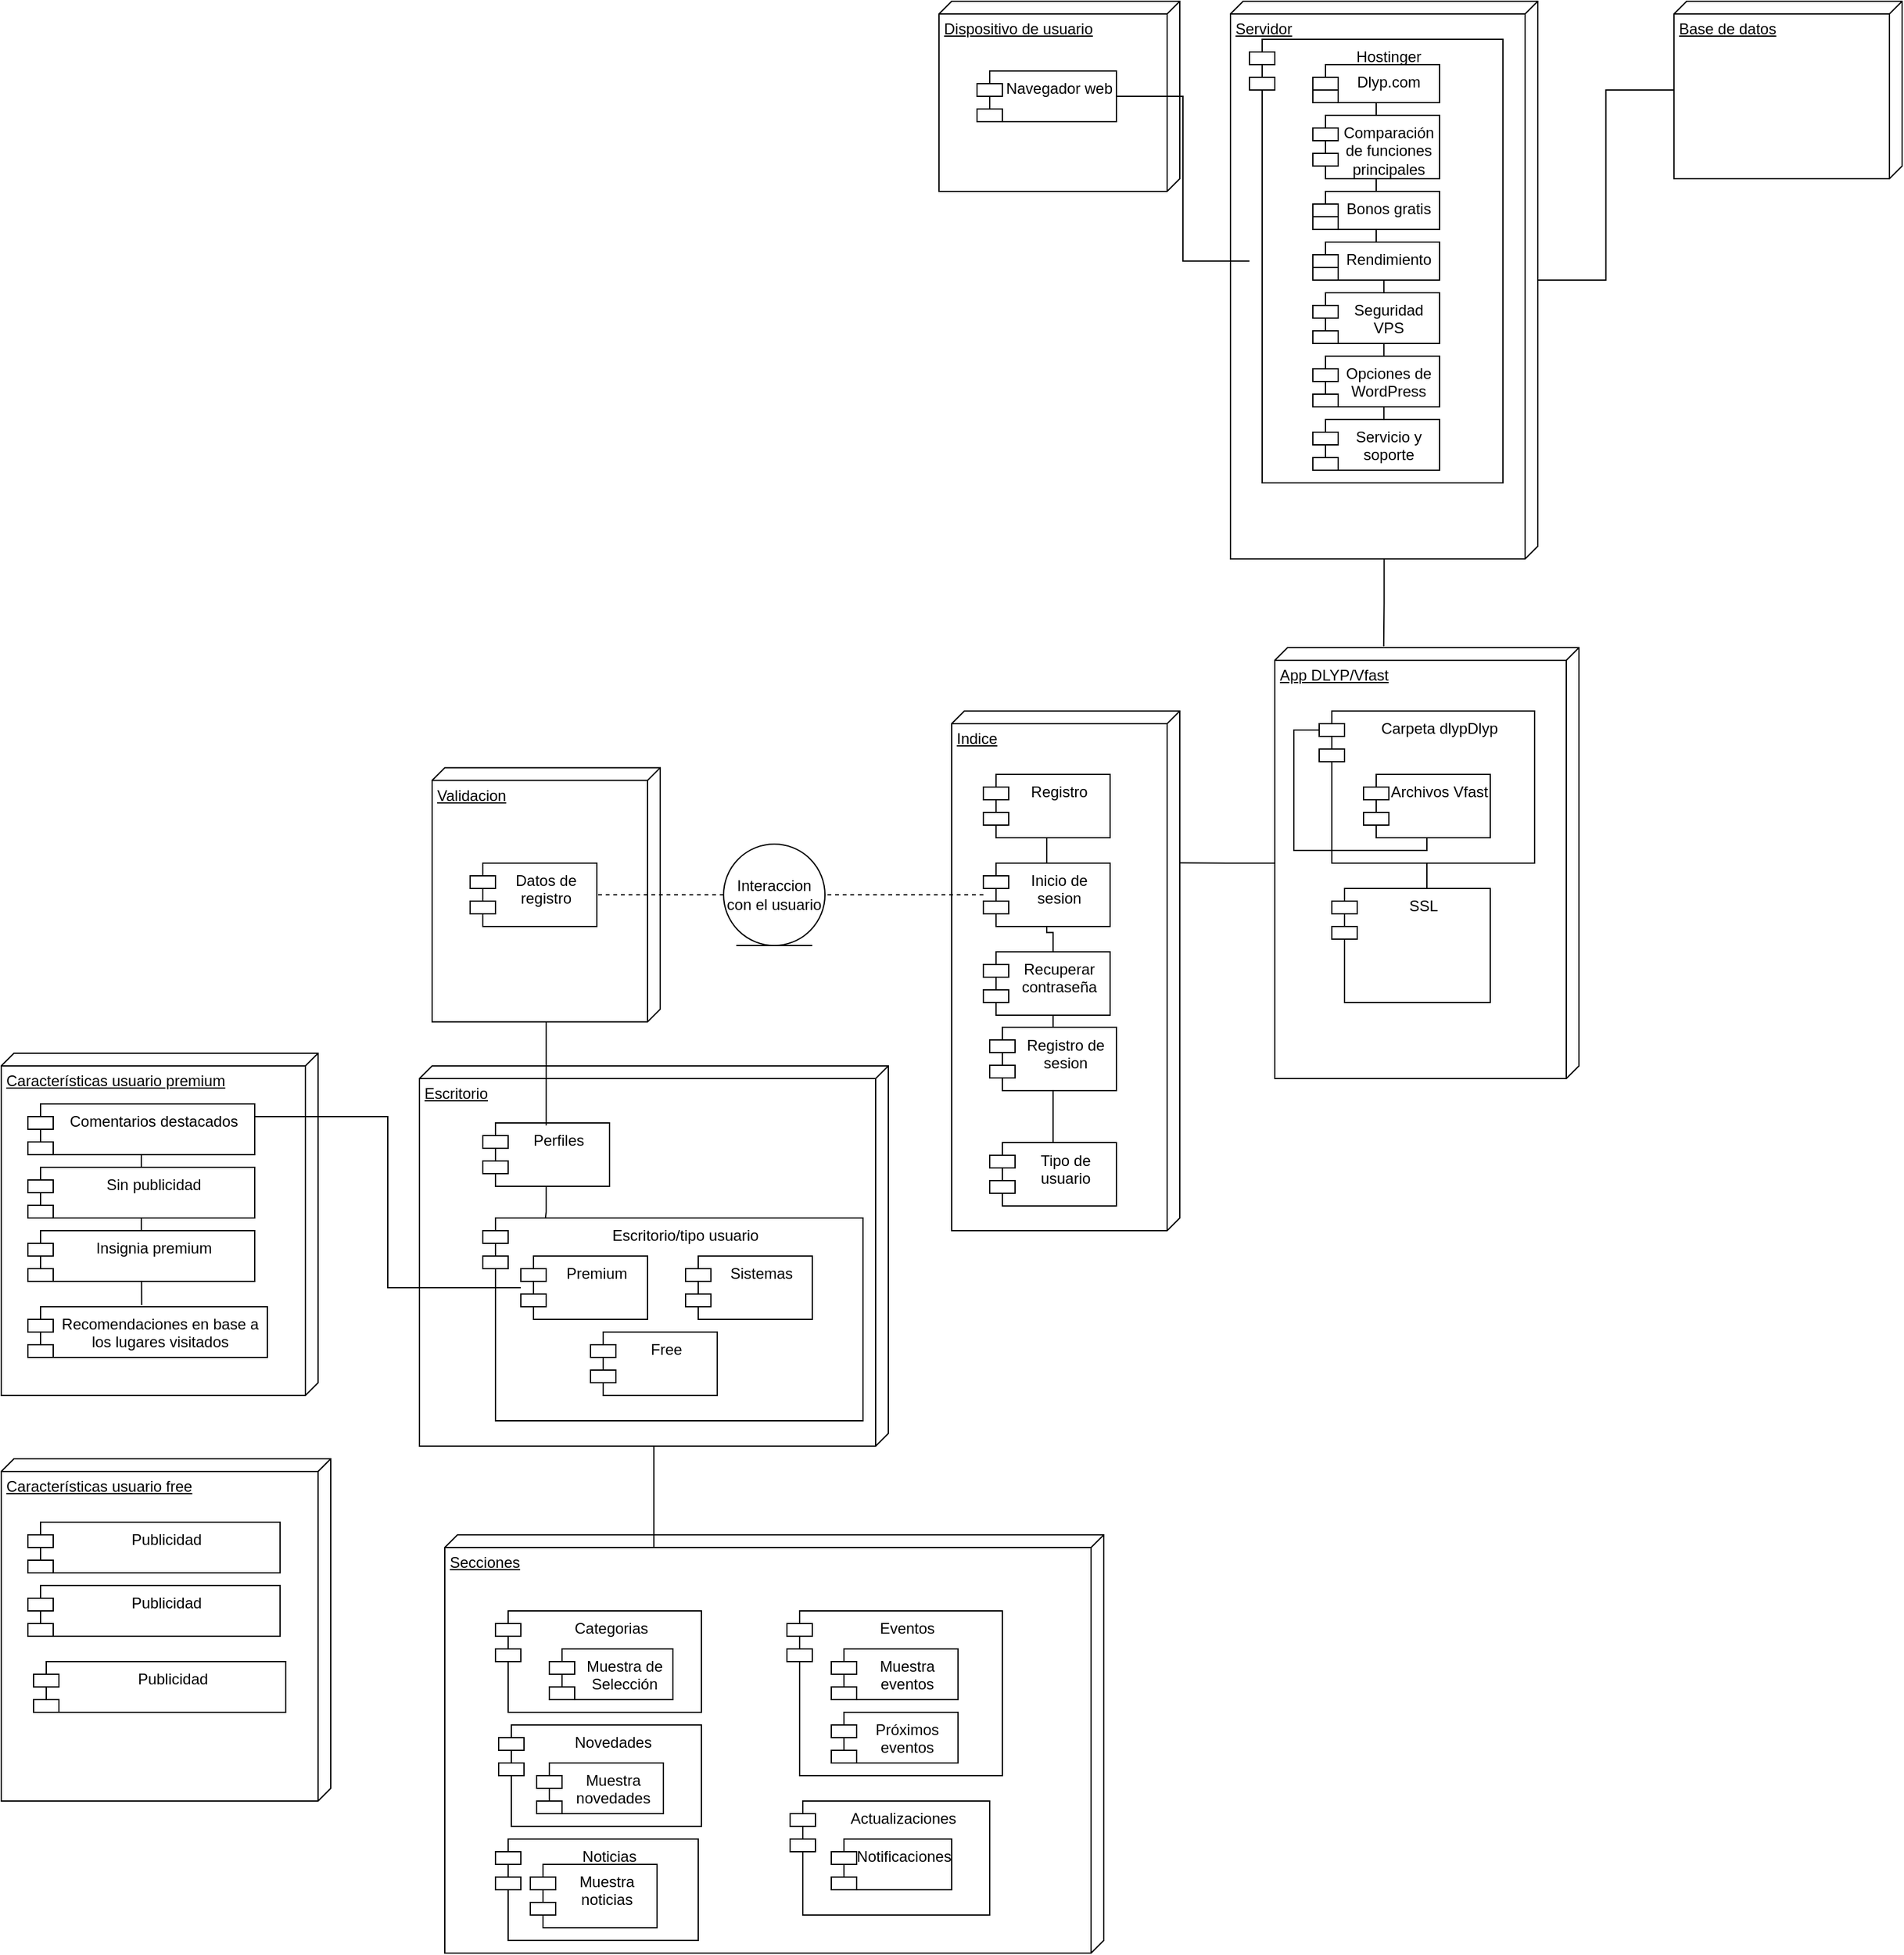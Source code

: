 <mxfile version="21.3.2" type="github">
  <diagram name="Página-1" id="3i2K3xkIehEM66V3X_Wy">
    <mxGraphModel dx="1583" dy="705" grid="1" gridSize="10" guides="1" tooltips="1" connect="1" arrows="1" fold="1" page="1" pageScale="1" pageWidth="827" pageHeight="1169" math="0" shadow="0">
      <root>
        <mxCell id="0" />
        <mxCell id="1" parent="0" />
        <mxCell id="C29-kDK0XGBZSdxe1Mio-79" value="Características usuario premium" style="verticalAlign=top;align=left;spacingTop=8;spacingLeft=2;spacingRight=12;shape=cube;size=10;direction=south;fontStyle=4;html=1;whiteSpace=wrap;" parent="1" vertex="1">
          <mxGeometry x="-710" y="840" width="250" height="270" as="geometry" />
        </mxCell>
        <mxCell id="C29-kDK0XGBZSdxe1Mio-63" value="Secciones&lt;br&gt;" style="verticalAlign=top;align=left;spacingTop=8;spacingLeft=2;spacingRight=12;shape=cube;size=10;direction=south;fontStyle=4;html=1;whiteSpace=wrap;" parent="1" vertex="1">
          <mxGeometry x="-360" y="1220" width="520" height="330" as="geometry" />
        </mxCell>
        <mxCell id="C29-kDK0XGBZSdxe1Mio-62" style="edgeStyle=orthogonalEdgeStyle;rounded=0;orthogonalLoop=1;jettySize=auto;html=1;endArrow=none;endFill=0;" parent="1" source="C29-kDK0XGBZSdxe1Mio-40" edge="1">
          <mxGeometry relative="1" as="geometry">
            <mxPoint x="-195" y="1230" as="targetPoint" />
          </mxGeometry>
        </mxCell>
        <mxCell id="C29-kDK0XGBZSdxe1Mio-40" value="Escritorio&lt;br&gt;" style="verticalAlign=top;align=left;spacingTop=8;spacingLeft=2;spacingRight=12;shape=cube;size=10;direction=south;fontStyle=4;html=1;whiteSpace=wrap;" parent="1" vertex="1">
          <mxGeometry x="-380" y="850" width="370" height="300" as="geometry" />
        </mxCell>
        <mxCell id="C29-kDK0XGBZSdxe1Mio-34" value="Validacion&lt;br&gt;" style="verticalAlign=top;align=left;spacingTop=8;spacingLeft=2;spacingRight=12;shape=cube;size=10;direction=south;fontStyle=4;html=1;whiteSpace=wrap;" parent="1" vertex="1">
          <mxGeometry x="-370" y="614.75" width="180" height="200.5" as="geometry" />
        </mxCell>
        <mxCell id="C29-kDK0XGBZSdxe1Mio-31" style="edgeStyle=orthogonalEdgeStyle;rounded=0;orthogonalLoop=1;jettySize=auto;html=1;endArrow=none;endFill=0;entryX=0.292;entryY=0.006;entryDx=0;entryDy=0;entryPerimeter=0;" parent="1" source="C29-kDK0XGBZSdxe1Mio-14" target="C29-kDK0XGBZSdxe1Mio-20" edge="1">
          <mxGeometry relative="1" as="geometry" />
        </mxCell>
        <mxCell id="C29-kDK0XGBZSdxe1Mio-14" value="App DLYP/Vfast" style="verticalAlign=top;align=left;spacingTop=8;spacingLeft=2;spacingRight=12;shape=cube;size=10;direction=south;fontStyle=4;html=1;whiteSpace=wrap;" parent="1" vertex="1">
          <mxGeometry x="295" y="520" width="240" height="340" as="geometry" />
        </mxCell>
        <mxCell id="C29-kDK0XGBZSdxe1Mio-54" style="edgeStyle=orthogonalEdgeStyle;rounded=0;orthogonalLoop=1;jettySize=auto;html=1;entryX=-0.003;entryY=0.642;entryDx=0;entryDy=0;entryPerimeter=0;endArrow=none;endFill=0;" parent="1" source="C29-kDK0XGBZSdxe1Mio-11" target="C29-kDK0XGBZSdxe1Mio-14" edge="1">
          <mxGeometry relative="1" as="geometry" />
        </mxCell>
        <mxCell id="C29-kDK0XGBZSdxe1Mio-11" value="Servidor&lt;br&gt;" style="verticalAlign=top;align=left;spacingTop=8;spacingLeft=2;spacingRight=12;shape=cube;size=10;direction=south;fontStyle=4;html=1;whiteSpace=wrap;" parent="1" vertex="1">
          <mxGeometry x="260" y="10" width="242.5" height="440" as="geometry" />
        </mxCell>
        <mxCell id="C29-kDK0XGBZSdxe1Mio-8" value="Dispositivo de usuario" style="verticalAlign=top;align=left;spacingTop=8;spacingLeft=2;spacingRight=12;shape=cube;size=10;direction=south;fontStyle=4;html=1;whiteSpace=wrap;" parent="1" vertex="1">
          <mxGeometry x="30" y="10" width="190" height="150" as="geometry" />
        </mxCell>
        <mxCell id="C29-kDK0XGBZSdxe1Mio-9" style="edgeStyle=orthogonalEdgeStyle;rounded=0;orthogonalLoop=1;jettySize=auto;html=1;endArrow=none;endFill=0;" parent="1" source="C29-kDK0XGBZSdxe1Mio-7" target="C29-kDK0XGBZSdxe1Mio-10" edge="1">
          <mxGeometry relative="1" as="geometry">
            <mxPoint x="330" y="85" as="targetPoint" />
          </mxGeometry>
        </mxCell>
        <mxCell id="C29-kDK0XGBZSdxe1Mio-7" value="Navegador web" style="shape=module;align=left;spacingLeft=20;align=center;verticalAlign=top;whiteSpace=wrap;html=1;" parent="1" vertex="1">
          <mxGeometry x="60" y="65" width="110" height="40" as="geometry" />
        </mxCell>
        <mxCell id="C29-kDK0XGBZSdxe1Mio-10" value="Hostinger&lt;br&gt;" style="shape=module;align=left;spacingLeft=20;align=center;verticalAlign=top;whiteSpace=wrap;html=1;" parent="1" vertex="1">
          <mxGeometry x="275" y="40" width="200" height="350" as="geometry" />
        </mxCell>
        <mxCell id="C29-kDK0XGBZSdxe1Mio-42" value="" style="edgeStyle=orthogonalEdgeStyle;rounded=0;orthogonalLoop=1;jettySize=auto;html=1;endArrow=none;endFill=0;" parent="1" source="C29-kDK0XGBZSdxe1Mio-12" target="C29-kDK0XGBZSdxe1Mio-11" edge="1">
          <mxGeometry relative="1" as="geometry" />
        </mxCell>
        <mxCell id="C29-kDK0XGBZSdxe1Mio-12" value="Base de datos" style="verticalAlign=top;align=left;spacingTop=8;spacingLeft=2;spacingRight=12;shape=cube;size=10;direction=south;fontStyle=4;html=1;whiteSpace=wrap;" parent="1" vertex="1">
          <mxGeometry x="610" y="10" width="180" height="140" as="geometry" />
        </mxCell>
        <mxCell id="C29-kDK0XGBZSdxe1Mio-21" style="edgeStyle=orthogonalEdgeStyle;rounded=0;orthogonalLoop=1;jettySize=auto;html=1;entryX=0.614;entryY=0;entryDx=0;entryDy=0;entryPerimeter=0;endArrow=none;endFill=0;" parent="1" source="C29-kDK0XGBZSdxe1Mio-15" target="C29-kDK0XGBZSdxe1Mio-19" edge="1">
          <mxGeometry relative="1" as="geometry" />
        </mxCell>
        <mxCell id="C29-kDK0XGBZSdxe1Mio-15" value="Carpeta dlypDlyp" style="shape=module;align=left;spacingLeft=20;align=center;verticalAlign=top;whiteSpace=wrap;html=1;" parent="1" vertex="1">
          <mxGeometry x="330" y="570" width="170" height="120" as="geometry" />
        </mxCell>
        <mxCell id="C29-kDK0XGBZSdxe1Mio-22" style="edgeStyle=orthogonalEdgeStyle;rounded=0;orthogonalLoop=1;jettySize=auto;html=1;entryX=0;entryY=0;entryDx=0;entryDy=15;entryPerimeter=0;endArrow=none;endFill=0;" parent="1" source="C29-kDK0XGBZSdxe1Mio-17" target="C29-kDK0XGBZSdxe1Mio-15" edge="1">
          <mxGeometry relative="1" as="geometry">
            <Array as="points">
              <mxPoint x="415" y="680" />
              <mxPoint x="310" y="680" />
              <mxPoint x="310" y="585" />
            </Array>
          </mxGeometry>
        </mxCell>
        <mxCell id="C29-kDK0XGBZSdxe1Mio-17" value="Archivos Vfast" style="shape=module;align=left;spacingLeft=20;align=center;verticalAlign=top;whiteSpace=wrap;html=1;" parent="1" vertex="1">
          <mxGeometry x="365" y="620" width="100" height="50" as="geometry" />
        </mxCell>
        <mxCell id="C29-kDK0XGBZSdxe1Mio-19" value="SSL" style="shape=module;align=left;spacingLeft=20;align=center;verticalAlign=top;whiteSpace=wrap;html=1;" parent="1" vertex="1">
          <mxGeometry x="340" y="710" width="125" height="90" as="geometry" />
        </mxCell>
        <mxCell id="C29-kDK0XGBZSdxe1Mio-20" value="Indice&lt;br&gt;" style="verticalAlign=top;align=left;spacingTop=8;spacingLeft=2;spacingRight=12;shape=cube;size=10;direction=south;fontStyle=4;html=1;whiteSpace=wrap;" parent="1" vertex="1">
          <mxGeometry x="40" y="570" width="180" height="410" as="geometry" />
        </mxCell>
        <mxCell id="C29-kDK0XGBZSdxe1Mio-30" style="edgeStyle=orthogonalEdgeStyle;rounded=0;orthogonalLoop=1;jettySize=auto;html=1;endArrow=none;endFill=0;" parent="1" source="C29-kDK0XGBZSdxe1Mio-24" target="C29-kDK0XGBZSdxe1Mio-29" edge="1">
          <mxGeometry relative="1" as="geometry" />
        </mxCell>
        <mxCell id="C29-kDK0XGBZSdxe1Mio-23" value="Registro" style="shape=module;align=left;spacingLeft=20;align=center;verticalAlign=top;whiteSpace=wrap;html=1;" parent="1" vertex="1">
          <mxGeometry x="65" y="620" width="100" height="50" as="geometry" />
        </mxCell>
        <mxCell id="C29-kDK0XGBZSdxe1Mio-33" style="edgeStyle=orthogonalEdgeStyle;rounded=0;orthogonalLoop=1;jettySize=auto;html=1;endArrow=none;endFill=0;dashed=1;entryX=1;entryY=0.5;entryDx=0;entryDy=0;" parent="1" source="C29-kDK0XGBZSdxe1Mio-35" target="C29-kDK0XGBZSdxe1Mio-37" edge="1">
          <mxGeometry relative="1" as="geometry">
            <mxPoint x="-90" y="859.5" as="targetPoint" />
          </mxGeometry>
        </mxCell>
        <mxCell id="C29-kDK0XGBZSdxe1Mio-29" value="Tipo de usuario" style="shape=module;align=left;spacingLeft=20;align=center;verticalAlign=top;whiteSpace=wrap;html=1;" parent="1" vertex="1">
          <mxGeometry x="70" y="910.5" width="100" height="50" as="geometry" />
        </mxCell>
        <mxCell id="C29-kDK0XGBZSdxe1Mio-36" value="" style="edgeStyle=orthogonalEdgeStyle;rounded=0;orthogonalLoop=1;jettySize=auto;html=1;endArrow=none;endFill=0;dashed=1;" parent="1" source="C29-kDK0XGBZSdxe1Mio-28" target="C29-kDK0XGBZSdxe1Mio-35" edge="1">
          <mxGeometry relative="1" as="geometry">
            <mxPoint x="-170" y="860" as="targetPoint" />
            <mxPoint x="65" y="860" as="sourcePoint" />
          </mxGeometry>
        </mxCell>
        <mxCell id="C29-kDK0XGBZSdxe1Mio-35" value="Interaccion con el usuario" style="ellipse;shape=umlEntity;whiteSpace=wrap;html=1;" parent="1" vertex="1">
          <mxGeometry x="-140" y="675" width="80" height="80" as="geometry" />
        </mxCell>
        <mxCell id="C29-kDK0XGBZSdxe1Mio-37" value="Datos de registro&lt;br&gt;" style="shape=module;align=left;spacingLeft=20;align=center;verticalAlign=top;whiteSpace=wrap;html=1;" parent="1" vertex="1">
          <mxGeometry x="-340" y="690" width="100" height="50" as="geometry" />
        </mxCell>
        <mxCell id="C29-kDK0XGBZSdxe1Mio-61" style="edgeStyle=orthogonalEdgeStyle;rounded=0;orthogonalLoop=1;jettySize=auto;html=1;entryX=0.165;entryY=-0.003;entryDx=0;entryDy=0;entryPerimeter=0;endArrow=none;endFill=0;" parent="1" source="C29-kDK0XGBZSdxe1Mio-41" target="C29-kDK0XGBZSdxe1Mio-57" edge="1">
          <mxGeometry relative="1" as="geometry" />
        </mxCell>
        <mxCell id="C29-kDK0XGBZSdxe1Mio-41" value="Perfiles" style="shape=module;align=left;spacingLeft=20;align=center;verticalAlign=top;whiteSpace=wrap;html=1;" parent="1" vertex="1">
          <mxGeometry x="-330" y="895" width="100" height="50" as="geometry" />
        </mxCell>
        <mxCell id="C29-kDK0XGBZSdxe1Mio-53" style="edgeStyle=orthogonalEdgeStyle;rounded=0;orthogonalLoop=1;jettySize=auto;html=1;entryX=0.561;entryY=-0.01;entryDx=0;entryDy=0;entryPerimeter=0;endArrow=none;endFill=0;" parent="1" source="C29-kDK0XGBZSdxe1Mio-46" target="C29-kDK0XGBZSdxe1Mio-52" edge="1">
          <mxGeometry relative="1" as="geometry" />
        </mxCell>
        <mxCell id="C29-kDK0XGBZSdxe1Mio-46" value="Dlyp.com" style="shape=module;align=left;spacingLeft=20;align=center;verticalAlign=top;whiteSpace=wrap;html=1;" parent="1" vertex="1">
          <mxGeometry x="325" y="60" width="100" height="30" as="geometry" />
        </mxCell>
        <mxCell id="C29-kDK0XGBZSdxe1Mio-47" value="Comparación de funciones principales" style="shape=module;align=left;spacingLeft=20;align=center;verticalAlign=top;whiteSpace=wrap;html=1;" parent="1" vertex="1">
          <mxGeometry x="325" y="100" width="100" height="50" as="geometry" />
        </mxCell>
        <mxCell id="C29-kDK0XGBZSdxe1Mio-48" value="Bonos gratis" style="shape=module;align=left;spacingLeft=20;align=center;verticalAlign=top;whiteSpace=wrap;html=1;" parent="1" vertex="1">
          <mxGeometry x="325" y="160" width="100" height="30" as="geometry" />
        </mxCell>
        <mxCell id="C29-kDK0XGBZSdxe1Mio-49" value="Rendimiento" style="shape=module;align=left;spacingLeft=20;align=center;verticalAlign=top;whiteSpace=wrap;html=1;" parent="1" vertex="1">
          <mxGeometry x="325" y="200" width="100" height="30" as="geometry" />
        </mxCell>
        <mxCell id="C29-kDK0XGBZSdxe1Mio-50" value="Seguridad VPS" style="shape=module;align=left;spacingLeft=20;align=center;verticalAlign=top;whiteSpace=wrap;html=1;" parent="1" vertex="1">
          <mxGeometry x="325" y="240" width="100" height="40" as="geometry" />
        </mxCell>
        <mxCell id="C29-kDK0XGBZSdxe1Mio-51" value="Opciones de WordPress" style="shape=module;align=left;spacingLeft=20;align=center;verticalAlign=top;whiteSpace=wrap;html=1;" parent="1" vertex="1">
          <mxGeometry x="325" y="290" width="100" height="40" as="geometry" />
        </mxCell>
        <mxCell id="C29-kDK0XGBZSdxe1Mio-52" value="Servicio y soporte" style="shape=module;align=left;spacingLeft=20;align=center;verticalAlign=top;whiteSpace=wrap;html=1;" parent="1" vertex="1">
          <mxGeometry x="325" y="340" width="100" height="40" as="geometry" />
        </mxCell>
        <mxCell id="C29-kDK0XGBZSdxe1Mio-55" value="" style="edgeStyle=orthogonalEdgeStyle;rounded=0;orthogonalLoop=1;jettySize=auto;html=1;endArrow=none;endFill=0;" parent="1" source="C29-kDK0XGBZSdxe1Mio-23" target="C29-kDK0XGBZSdxe1Mio-24" edge="1">
          <mxGeometry relative="1" as="geometry">
            <mxPoint x="115" y="670" as="sourcePoint" />
            <mxPoint x="115" y="910" as="targetPoint" />
          </mxGeometry>
        </mxCell>
        <mxCell id="C29-kDK0XGBZSdxe1Mio-24" value="Registro de sesion" style="shape=module;align=left;spacingLeft=20;align=center;verticalAlign=top;whiteSpace=wrap;html=1;" parent="1" vertex="1">
          <mxGeometry x="70" y="819.5" width="100" height="50" as="geometry" />
        </mxCell>
        <mxCell id="C29-kDK0XGBZSdxe1Mio-28" value="Inicio de sesion&lt;br&gt;" style="shape=module;align=left;spacingLeft=20;align=center;verticalAlign=top;whiteSpace=wrap;html=1;" parent="1" vertex="1">
          <mxGeometry x="65" y="690" width="100" height="50" as="geometry" />
        </mxCell>
        <mxCell id="C29-kDK0XGBZSdxe1Mio-25" value="Recuperar contraseña" style="shape=module;align=left;spacingLeft=20;align=center;verticalAlign=top;whiteSpace=wrap;html=1;" parent="1" vertex="1">
          <mxGeometry x="65" y="760" width="100" height="50" as="geometry" />
        </mxCell>
        <mxCell id="C29-kDK0XGBZSdxe1Mio-56" value="" style="edgeStyle=orthogonalEdgeStyle;rounded=0;orthogonalLoop=1;jettySize=auto;html=1;endArrow=none;endFill=0;" parent="1" source="C29-kDK0XGBZSdxe1Mio-34" edge="1">
          <mxGeometry relative="1" as="geometry">
            <mxPoint x="-280" y="890" as="targetPoint" />
            <mxPoint x="-280" y="815" as="sourcePoint" />
            <Array as="points">
              <mxPoint x="-280" y="897" />
            </Array>
          </mxGeometry>
        </mxCell>
        <mxCell id="C29-kDK0XGBZSdxe1Mio-57" value="Escritorio/tipo usuario" style="shape=module;align=left;spacingLeft=20;align=center;verticalAlign=top;whiteSpace=wrap;html=1;" parent="1" vertex="1">
          <mxGeometry x="-330" y="970" width="300" height="160" as="geometry" />
        </mxCell>
        <mxCell id="C29-kDK0XGBZSdxe1Mio-58" value="Free" style="shape=module;align=left;spacingLeft=20;align=center;verticalAlign=top;whiteSpace=wrap;html=1;" parent="1" vertex="1">
          <mxGeometry x="-245" y="1060" width="100" height="50" as="geometry" />
        </mxCell>
        <mxCell id="C29-kDK0XGBZSdxe1Mio-85" style="edgeStyle=orthogonalEdgeStyle;rounded=0;orthogonalLoop=1;jettySize=auto;html=1;entryX=1;entryY=0.25;entryDx=0;entryDy=0;endArrow=none;endFill=0;" parent="1" source="C29-kDK0XGBZSdxe1Mio-59" target="C29-kDK0XGBZSdxe1Mio-80" edge="1">
          <mxGeometry relative="1" as="geometry" />
        </mxCell>
        <mxCell id="C29-kDK0XGBZSdxe1Mio-59" value="Premium" style="shape=module;align=left;spacingLeft=20;align=center;verticalAlign=top;whiteSpace=wrap;html=1;" parent="1" vertex="1">
          <mxGeometry x="-300" y="1000" width="100" height="50" as="geometry" />
        </mxCell>
        <mxCell id="C29-kDK0XGBZSdxe1Mio-60" value="Sistemas" style="shape=module;align=left;spacingLeft=20;align=center;verticalAlign=top;whiteSpace=wrap;html=1;" parent="1" vertex="1">
          <mxGeometry x="-170" y="1000" width="100" height="50" as="geometry" />
        </mxCell>
        <mxCell id="C29-kDK0XGBZSdxe1Mio-64" value="Categorias" style="shape=module;align=left;spacingLeft=20;align=center;verticalAlign=top;whiteSpace=wrap;html=1;" parent="1" vertex="1">
          <mxGeometry x="-320" y="1280" width="162.5" height="80" as="geometry" />
        </mxCell>
        <mxCell id="C29-kDK0XGBZSdxe1Mio-65" value="Novedades" style="shape=module;align=left;spacingLeft=20;align=center;verticalAlign=top;whiteSpace=wrap;html=1;" parent="1" vertex="1">
          <mxGeometry x="-317.5" y="1370" width="160" height="80" as="geometry" />
        </mxCell>
        <mxCell id="C29-kDK0XGBZSdxe1Mio-66" value="Noticias" style="shape=module;align=left;spacingLeft=20;align=center;verticalAlign=top;whiteSpace=wrap;html=1;" parent="1" vertex="1">
          <mxGeometry x="-320" y="1460" width="160" height="80" as="geometry" />
        </mxCell>
        <mxCell id="C29-kDK0XGBZSdxe1Mio-67" value="Eventos" style="shape=module;align=left;spacingLeft=20;align=center;verticalAlign=top;whiteSpace=wrap;html=1;" parent="1" vertex="1">
          <mxGeometry x="-90" y="1280" width="170" height="130" as="geometry" />
        </mxCell>
        <mxCell id="C29-kDK0XGBZSdxe1Mio-68" value="Actualizaciones" style="shape=module;align=left;spacingLeft=20;align=center;verticalAlign=top;whiteSpace=wrap;html=1;" parent="1" vertex="1">
          <mxGeometry x="-87.5" y="1430" width="157.5" height="90" as="geometry" />
        </mxCell>
        <mxCell id="C29-kDK0XGBZSdxe1Mio-69" value="Muestra de Selección" style="shape=module;align=left;spacingLeft=20;align=center;verticalAlign=top;whiteSpace=wrap;html=1;" parent="1" vertex="1">
          <mxGeometry x="-277.5" y="1310" width="97.5" height="40" as="geometry" />
        </mxCell>
        <mxCell id="C29-kDK0XGBZSdxe1Mio-70" value="Muestra novedades" style="shape=module;align=left;spacingLeft=20;align=center;verticalAlign=top;whiteSpace=wrap;html=1;" parent="1" vertex="1">
          <mxGeometry x="-287.5" y="1400" width="100" height="40" as="geometry" />
        </mxCell>
        <mxCell id="C29-kDK0XGBZSdxe1Mio-73" value="Muestra noticias" style="shape=module;align=left;spacingLeft=20;align=center;verticalAlign=top;whiteSpace=wrap;html=1;" parent="1" vertex="1">
          <mxGeometry x="-292.5" y="1480" width="100" height="50" as="geometry" />
        </mxCell>
        <mxCell id="C29-kDK0XGBZSdxe1Mio-74" value="Muestra eventos" style="shape=module;align=left;spacingLeft=20;align=center;verticalAlign=top;whiteSpace=wrap;html=1;" parent="1" vertex="1">
          <mxGeometry x="-55" y="1310" width="100" height="40" as="geometry" />
        </mxCell>
        <mxCell id="C29-kDK0XGBZSdxe1Mio-75" value="Próximos eventos" style="shape=module;align=left;spacingLeft=20;align=center;verticalAlign=top;whiteSpace=wrap;html=1;" parent="1" vertex="1">
          <mxGeometry x="-55" y="1360" width="100" height="40" as="geometry" />
        </mxCell>
        <mxCell id="C29-kDK0XGBZSdxe1Mio-77" value="Notificaciones" style="shape=module;align=left;spacingLeft=20;align=center;verticalAlign=top;whiteSpace=wrap;html=1;" parent="1" vertex="1">
          <mxGeometry x="-55" y="1460" width="95" height="40" as="geometry" />
        </mxCell>
        <mxCell id="C29-kDK0XGBZSdxe1Mio-86" style="edgeStyle=orthogonalEdgeStyle;rounded=0;orthogonalLoop=1;jettySize=auto;html=1;entryX=0.475;entryY=-0.032;entryDx=0;entryDy=0;entryPerimeter=0;endArrow=none;endFill=0;" parent="1" source="C29-kDK0XGBZSdxe1Mio-80" target="C29-kDK0XGBZSdxe1Mio-84" edge="1">
          <mxGeometry relative="1" as="geometry" />
        </mxCell>
        <mxCell id="C29-kDK0XGBZSdxe1Mio-80" value="Comentarios destacados" style="shape=module;align=left;spacingLeft=20;align=center;verticalAlign=top;whiteSpace=wrap;html=1;" parent="1" vertex="1">
          <mxGeometry x="-689" y="880" width="179" height="40" as="geometry" />
        </mxCell>
        <mxCell id="C29-kDK0XGBZSdxe1Mio-82" value="Sin publicidad" style="shape=module;align=left;spacingLeft=20;align=center;verticalAlign=top;whiteSpace=wrap;html=1;" parent="1" vertex="1">
          <mxGeometry x="-689" y="930" width="179" height="40" as="geometry" />
        </mxCell>
        <mxCell id="C29-kDK0XGBZSdxe1Mio-83" value="Insignia premium" style="shape=module;align=left;spacingLeft=20;align=center;verticalAlign=top;whiteSpace=wrap;html=1;" parent="1" vertex="1">
          <mxGeometry x="-689" y="980" width="179" height="40" as="geometry" />
        </mxCell>
        <mxCell id="C29-kDK0XGBZSdxe1Mio-84" value="Recomendaciones en base a los lugares visitados" style="shape=module;align=left;spacingLeft=20;align=center;verticalAlign=top;whiteSpace=wrap;html=1;" parent="1" vertex="1">
          <mxGeometry x="-689" y="1040" width="189" height="40" as="geometry" />
        </mxCell>
        <mxCell id="LRLSM1GC1ZsJCCqUCjYT-2" value="Características usuario free" style="verticalAlign=top;align=left;spacingTop=8;spacingLeft=2;spacingRight=12;shape=cube;size=10;direction=south;fontStyle=4;html=1;whiteSpace=wrap;" vertex="1" parent="1">
          <mxGeometry x="-710" y="1160" width="260" height="270" as="geometry" />
        </mxCell>
        <mxCell id="LRLSM1GC1ZsJCCqUCjYT-3" value="Publicidad" style="shape=module;align=left;spacingLeft=20;align=center;verticalAlign=top;whiteSpace=wrap;html=1;" vertex="1" parent="1">
          <mxGeometry x="-689" y="1210" width="199" height="40" as="geometry" />
        </mxCell>
        <mxCell id="LRLSM1GC1ZsJCCqUCjYT-4" value="Publicidad" style="shape=module;align=left;spacingLeft=20;align=center;verticalAlign=top;whiteSpace=wrap;html=1;" vertex="1" parent="1">
          <mxGeometry x="-689" y="1260" width="199" height="40" as="geometry" />
        </mxCell>
        <mxCell id="LRLSM1GC1ZsJCCqUCjYT-5" value="Publicidad" style="shape=module;align=left;spacingLeft=20;align=center;verticalAlign=top;whiteSpace=wrap;html=1;" vertex="1" parent="1">
          <mxGeometry x="-684.5" y="1320" width="199" height="40" as="geometry" />
        </mxCell>
      </root>
    </mxGraphModel>
  </diagram>
</mxfile>
